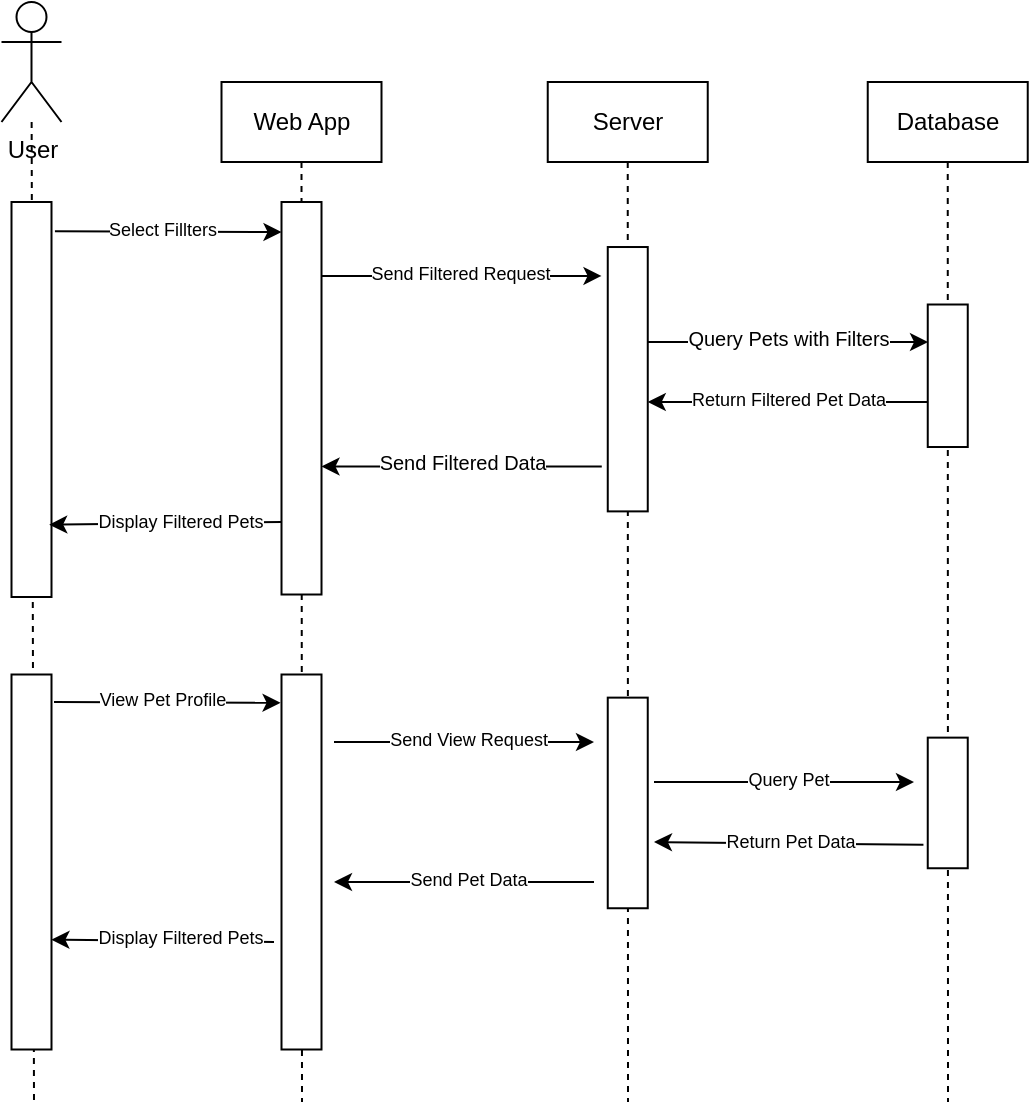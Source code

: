 <mxfile>
    <diagram id="i3y8wpOfaFrHZGCnZYIZ" name="Page-1">
        <mxGraphModel dx="1061" dy="496" grid="1" gridSize="10" guides="1" tooltips="1" connect="1" arrows="1" fold="1" page="1" pageScale="1" pageWidth="850" pageHeight="1100" math="0" shadow="0">
            <root>
                <mxCell id="0"/>
                <mxCell id="1" parent="0"/>
                <mxCell id="10" style="edgeStyle=none;html=1;exitX=0.5;exitY=1;exitDx=0;exitDy=0;endArrow=none;endFill=0;dashed=1;" edge="1" parent="1" source="2">
                    <mxGeometry relative="1" as="geometry">
                        <mxPoint x="354" y="600" as="targetPoint"/>
                    </mxGeometry>
                </mxCell>
                <mxCell id="2" value="Web App" style="whiteSpace=wrap;html=1;" vertex="1" parent="1">
                    <mxGeometry x="313.75" y="90" width="80" height="40" as="geometry"/>
                </mxCell>
                <mxCell id="15" style="edgeStyle=none;html=1;exitX=0.5;exitY=1;exitDx=0;exitDy=0;endArrow=none;endFill=0;dashed=1;" edge="1" parent="1" source="3">
                    <mxGeometry relative="1" as="geometry">
                        <mxPoint x="677" y="600" as="targetPoint"/>
                    </mxGeometry>
                </mxCell>
                <mxCell id="3" value="Database" style="whiteSpace=wrap;html=1;" vertex="1" parent="1">
                    <mxGeometry x="636.87" y="90" width="80" height="40" as="geometry"/>
                </mxCell>
                <mxCell id="14" style="edgeStyle=none;html=1;exitX=0.5;exitY=1;exitDx=0;exitDy=0;endArrow=none;endFill=0;dashed=1;" edge="1" parent="1" source="4">
                    <mxGeometry relative="1" as="geometry">
                        <mxPoint x="517" y="600" as="targetPoint"/>
                    </mxGeometry>
                </mxCell>
                <mxCell id="4" value="Server" style="whiteSpace=wrap;html=1;" vertex="1" parent="1">
                    <mxGeometry x="476.87" y="90" width="80" height="40" as="geometry"/>
                </mxCell>
                <mxCell id="11" style="edgeStyle=none;html=1;endArrow=none;endFill=0;dashed=1;" edge="1" parent="1" source="7">
                    <mxGeometry relative="1" as="geometry">
                        <mxPoint x="220" y="600" as="targetPoint"/>
                        <mxPoint x="263.75" y="140" as="sourcePoint"/>
                    </mxGeometry>
                </mxCell>
                <mxCell id="7" value="User" style="shape=umlActor;verticalLabelPosition=bottom;verticalAlign=top;html=1;outlineConnect=0;" vertex="1" parent="1">
                    <mxGeometry x="203.75" y="50" width="30" height="60" as="geometry"/>
                </mxCell>
                <mxCell id="16" value="" style="rounded=0;whiteSpace=wrap;html=1;rotation=90;" vertex="1" parent="1">
                    <mxGeometry x="120" y="238.75" width="197.5" height="20" as="geometry"/>
                </mxCell>
                <mxCell id="18" value="" style="rounded=0;whiteSpace=wrap;html=1;rotation=90;" vertex="1" parent="1">
                    <mxGeometry x="255.63" y="238.13" width="196.25" height="20" as="geometry"/>
                </mxCell>
                <mxCell id="24" value="" style="rounded=0;whiteSpace=wrap;html=1;rotation=90;" vertex="1" parent="1">
                    <mxGeometry x="450.79" y="228.6" width="132.18" height="20" as="geometry"/>
                </mxCell>
                <mxCell id="25" value="" style="rounded=0;whiteSpace=wrap;html=1;rotation=90;" vertex="1" parent="1">
                    <mxGeometry x="641.25" y="226.88" width="71.25" height="20" as="geometry"/>
                </mxCell>
                <mxCell id="27" value="" style="edgeStyle=none;orthogonalLoop=1;jettySize=auto;html=1;endArrow=classic;endFill=1;exitX=0.074;exitY=-0.086;exitDx=0;exitDy=0;exitPerimeter=0;" edge="1" parent="1" source="16">
                    <mxGeometry width="80" relative="1" as="geometry">
                        <mxPoint x="233.75" y="170" as="sourcePoint"/>
                        <mxPoint x="343.75" y="165" as="targetPoint"/>
                        <Array as="points"/>
                    </mxGeometry>
                </mxCell>
                <mxCell id="28" value="&lt;font style=&quot;font-size: 9px;&quot;&gt;Select Fillters&lt;/font&gt;" style="edgeLabel;html=1;align=center;verticalAlign=middle;resizable=0;points=[];" vertex="1" connectable="0" parent="27">
                    <mxGeometry x="-0.334" y="2" relative="1" as="geometry">
                        <mxPoint x="16" as="offset"/>
                    </mxGeometry>
                </mxCell>
                <mxCell id="29" value="" style="edgeStyle=none;orthogonalLoop=1;jettySize=auto;html=1;endArrow=classic;endFill=1;entryX=0.113;entryY=1;entryDx=0;entryDy=0;entryPerimeter=0;exitX=0.113;exitY=0.007;exitDx=0;exitDy=0;exitPerimeter=0;" edge="1" parent="1">
                    <mxGeometry width="80" relative="1" as="geometry">
                        <mxPoint x="363.61" y="186.945" as="sourcePoint"/>
                        <mxPoint x="503.75" y="186.945" as="targetPoint"/>
                        <Array as="points"/>
                    </mxGeometry>
                </mxCell>
                <mxCell id="30" value="&lt;font style=&quot;font-size: 9px;&quot;&gt;Send Filtered Request&lt;/font&gt;" style="edgeLabel;html=1;align=center;verticalAlign=middle;resizable=0;points=[];" vertex="1" connectable="0" parent="29">
                    <mxGeometry x="-0.334" y="2" relative="1" as="geometry">
                        <mxPoint x="23" as="offset"/>
                    </mxGeometry>
                </mxCell>
                <mxCell id="35" value="" style="edgeStyle=none;orthogonalLoop=1;jettySize=auto;html=1;endArrow=classic;endFill=1;entryX=0.113;entryY=1;entryDx=0;entryDy=0;entryPerimeter=0;exitX=0.113;exitY=0.007;exitDx=0;exitDy=0;exitPerimeter=0;" edge="1" parent="1">
                    <mxGeometry width="80" relative="1" as="geometry">
                        <mxPoint x="526.87" y="220.005" as="sourcePoint"/>
                        <mxPoint x="667.01" y="220.005" as="targetPoint"/>
                        <Array as="points"/>
                    </mxGeometry>
                </mxCell>
                <mxCell id="36" value="&lt;font size=&quot;1&quot;&gt;Query Pets with Filters&lt;/font&gt;" style="edgeLabel;html=1;align=center;verticalAlign=middle;resizable=0;points=[];" vertex="1" connectable="0" parent="35">
                    <mxGeometry x="-0.334" y="2" relative="1" as="geometry">
                        <mxPoint x="23" as="offset"/>
                    </mxGeometry>
                </mxCell>
                <mxCell id="37" value="" style="edgeStyle=none;orthogonalLoop=1;jettySize=auto;html=1;endArrow=none;endFill=0;entryX=0.113;entryY=1;entryDx=0;entryDy=0;entryPerimeter=0;exitX=0.113;exitY=0.007;exitDx=0;exitDy=0;exitPerimeter=0;startArrow=classic;startFill=1;" edge="1" parent="1">
                    <mxGeometry width="80" relative="1" as="geometry">
                        <mxPoint x="526.87" y="250.005" as="sourcePoint"/>
                        <mxPoint x="667.01" y="250.005" as="targetPoint"/>
                        <Array as="points"/>
                    </mxGeometry>
                </mxCell>
                <mxCell id="38" value="&lt;font style=&quot;font-size: 9px;&quot;&gt;Return Filtered Pet Data&lt;/font&gt;" style="edgeLabel;html=1;align=center;verticalAlign=middle;resizable=0;points=[];" vertex="1" connectable="0" parent="37">
                    <mxGeometry x="-0.334" y="2" relative="1" as="geometry">
                        <mxPoint x="23" as="offset"/>
                    </mxGeometry>
                </mxCell>
                <mxCell id="57" value="" style="edgeStyle=none;orthogonalLoop=1;jettySize=auto;html=1;endArrow=none;endFill=0;entryX=0.113;entryY=1;entryDx=0;entryDy=0;entryPerimeter=0;exitX=0.113;exitY=0.007;exitDx=0;exitDy=0;exitPerimeter=0;startArrow=classic;startFill=1;" edge="1" parent="1">
                    <mxGeometry width="80" relative="1" as="geometry">
                        <mxPoint x="363.75" y="282.215" as="sourcePoint"/>
                        <mxPoint x="503.89" y="282.215" as="targetPoint"/>
                        <Array as="points"/>
                    </mxGeometry>
                </mxCell>
                <mxCell id="58" value="&lt;font size=&quot;1&quot;&gt;Send Filtered Data&lt;/font&gt;" style="edgeLabel;html=1;align=center;verticalAlign=middle;resizable=0;points=[];" vertex="1" connectable="0" parent="57">
                    <mxGeometry x="-0.334" y="2" relative="1" as="geometry">
                        <mxPoint x="23" as="offset"/>
                    </mxGeometry>
                </mxCell>
                <mxCell id="59" value="" style="edgeStyle=none;orthogonalLoop=1;jettySize=auto;html=1;endArrow=none;endFill=0;exitX=0.817;exitY=0.057;exitDx=0;exitDy=0;exitPerimeter=0;startArrow=classic;startFill=1;" edge="1" parent="1" source="16">
                    <mxGeometry width="80" relative="1" as="geometry">
                        <mxPoint x="233.75" y="310" as="sourcePoint"/>
                        <mxPoint x="343.75" y="310" as="targetPoint"/>
                        <Array as="points"/>
                    </mxGeometry>
                </mxCell>
                <mxCell id="60" value="&lt;font style=&quot;font-size: 9px;&quot;&gt;Display Filtered Pets&lt;/font&gt;" style="edgeLabel;html=1;align=center;verticalAlign=middle;resizable=0;points=[];" vertex="1" connectable="0" parent="59">
                    <mxGeometry x="-0.334" y="2" relative="1" as="geometry">
                        <mxPoint x="27" as="offset"/>
                    </mxGeometry>
                </mxCell>
                <mxCell id="61" value="" style="rounded=0;whiteSpace=wrap;html=1;rotation=90;" vertex="1" parent="1">
                    <mxGeometry x="125" y="470" width="187.5" height="20" as="geometry"/>
                </mxCell>
                <mxCell id="66" value="" style="rounded=0;whiteSpace=wrap;html=1;rotation=90;" vertex="1" parent="1">
                    <mxGeometry x="260" y="470" width="187.5" height="20" as="geometry"/>
                </mxCell>
                <mxCell id="67" value="" style="rounded=0;whiteSpace=wrap;html=1;rotation=90;" vertex="1" parent="1">
                    <mxGeometry x="464.22" y="440.47" width="105.31" height="20" as="geometry"/>
                </mxCell>
                <mxCell id="68" value="" style="rounded=0;whiteSpace=wrap;html=1;rotation=90;" vertex="1" parent="1">
                    <mxGeometry x="644.22" y="440.47" width="65.31" height="20" as="geometry"/>
                </mxCell>
                <mxCell id="69" value="" style="edgeStyle=none;orthogonalLoop=1;jettySize=auto;html=1;endArrow=classic;endFill=1;exitX=0.074;exitY=-0.086;exitDx=0;exitDy=0;exitPerimeter=0;" edge="1" parent="1">
                    <mxGeometry width="80" relative="1" as="geometry">
                        <mxPoint x="230.0" y="399.995" as="sourcePoint"/>
                        <mxPoint x="343.28" y="400.38" as="targetPoint"/>
                        <Array as="points"/>
                    </mxGeometry>
                </mxCell>
                <mxCell id="70" value="&lt;font style=&quot;font-size: 9px;&quot;&gt;View Pet Profile&lt;/font&gt;" style="edgeLabel;html=1;align=center;verticalAlign=middle;resizable=0;points=[];" vertex="1" connectable="0" parent="69">
                    <mxGeometry x="-0.334" y="2" relative="1" as="geometry">
                        <mxPoint x="16" as="offset"/>
                    </mxGeometry>
                </mxCell>
                <mxCell id="73" value="" style="edgeStyle=none;orthogonalLoop=1;jettySize=auto;html=1;endArrow=classic;endFill=1;" edge="1" parent="1">
                    <mxGeometry width="80" relative="1" as="geometry">
                        <mxPoint x="370" y="420" as="sourcePoint"/>
                        <mxPoint x="500" y="420" as="targetPoint"/>
                        <Array as="points"/>
                    </mxGeometry>
                </mxCell>
                <mxCell id="74" value="&lt;font style=&quot;font-size: 9px;&quot;&gt;Send View Request&lt;/font&gt;" style="edgeLabel;html=1;align=center;verticalAlign=middle;resizable=0;points=[];" vertex="1" connectable="0" parent="73">
                    <mxGeometry x="-0.334" y="2" relative="1" as="geometry">
                        <mxPoint x="23" as="offset"/>
                    </mxGeometry>
                </mxCell>
                <mxCell id="75" value="" style="edgeStyle=none;orthogonalLoop=1;jettySize=auto;html=1;endArrow=classic;endFill=1;" edge="1" parent="1">
                    <mxGeometry width="80" relative="1" as="geometry">
                        <mxPoint x="530" y="440" as="sourcePoint"/>
                        <mxPoint x="660" y="440" as="targetPoint"/>
                        <Array as="points"/>
                    </mxGeometry>
                </mxCell>
                <mxCell id="76" value="&lt;font style=&quot;font-size: 9px;&quot;&gt;Query Pet&lt;/font&gt;" style="edgeLabel;html=1;align=center;verticalAlign=middle;resizable=0;points=[];" vertex="1" connectable="0" parent="75">
                    <mxGeometry x="-0.334" y="2" relative="1" as="geometry">
                        <mxPoint x="23" as="offset"/>
                    </mxGeometry>
                </mxCell>
                <mxCell id="77" value="" style="edgeStyle=none;orthogonalLoop=1;jettySize=auto;html=1;endArrow=none;endFill=0;startArrow=classic;startFill=1;entryX=0.821;entryY=1.108;entryDx=0;entryDy=0;entryPerimeter=0;" edge="1" parent="1" target="68">
                    <mxGeometry width="80" relative="1" as="geometry">
                        <mxPoint x="530" y="470" as="sourcePoint"/>
                        <mxPoint x="660" y="470" as="targetPoint"/>
                        <Array as="points"/>
                    </mxGeometry>
                </mxCell>
                <mxCell id="78" value="&lt;font style=&quot;font-size: 9px;&quot;&gt;Return Pet Data&lt;/font&gt;" style="edgeLabel;html=1;align=center;verticalAlign=middle;resizable=0;points=[];" vertex="1" connectable="0" parent="77">
                    <mxGeometry x="-0.334" y="2" relative="1" as="geometry">
                        <mxPoint x="23" as="offset"/>
                    </mxGeometry>
                </mxCell>
                <mxCell id="79" value="" style="edgeStyle=none;orthogonalLoop=1;jettySize=auto;html=1;endArrow=none;endFill=0;startArrow=classic;startFill=1;" edge="1" parent="1">
                    <mxGeometry width="80" relative="1" as="geometry">
                        <mxPoint x="370" y="490" as="sourcePoint"/>
                        <mxPoint x="500" y="490" as="targetPoint"/>
                        <Array as="points"/>
                    </mxGeometry>
                </mxCell>
                <mxCell id="80" value="&lt;font style=&quot;font-size: 9px;&quot;&gt;Send Pet Data&lt;/font&gt;" style="edgeLabel;html=1;align=center;verticalAlign=middle;resizable=0;points=[];" vertex="1" connectable="0" parent="79">
                    <mxGeometry x="-0.334" y="2" relative="1" as="geometry">
                        <mxPoint x="23" as="offset"/>
                    </mxGeometry>
                </mxCell>
                <mxCell id="81" value="" style="edgeStyle=none;orthogonalLoop=1;jettySize=auto;html=1;endArrow=none;endFill=0;startArrow=classic;startFill=1;exitX=0.707;exitY=0.002;exitDx=0;exitDy=0;exitPerimeter=0;" edge="1" parent="1" source="61">
                    <mxGeometry width="80" relative="1" as="geometry">
                        <mxPoint x="240" y="521" as="sourcePoint"/>
                        <mxPoint x="340" y="520" as="targetPoint"/>
                        <Array as="points"/>
                    </mxGeometry>
                </mxCell>
                <mxCell id="82" value="&lt;font style=&quot;font-size: 9px;&quot;&gt;Display Filtered Pets&lt;/font&gt;" style="edgeLabel;html=1;align=center;verticalAlign=middle;resizable=0;points=[];" vertex="1" connectable="0" parent="81">
                    <mxGeometry x="-0.334" y="2" relative="1" as="geometry">
                        <mxPoint x="27" as="offset"/>
                    </mxGeometry>
                </mxCell>
            </root>
        </mxGraphModel>
    </diagram>
</mxfile>